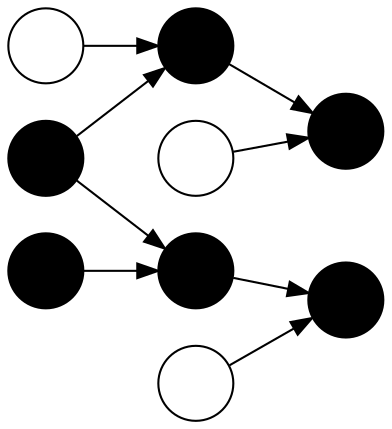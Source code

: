 strict digraph SuccessorArguments
{
	graph [rankdir="LR"];

	0 [label="",shape="circle"];
	1 [label="",shape="circle"];
	2 [label="",shape="circle"];
	3 [label="",shape="circle"];
	4 [label="",shape="circle"];
	5 [label="",shape="circle"];
	6 [label="",shape="circle"];
	7 [label="",shape="circle"];
	8 [label="",shape="circle"];

	0 -> 3;
	1 -> 3;
	1 -> 4;
	2 -> 4;
	3 -> 7;
	5 -> 7;
	4 -> 8;
	6 -> 8;

	1 [style="filled",fillcolor="black"];
	2 [style="filled",fillcolor="black"];
	3 [style="filled",fillcolor="black"];
	7 [style="filled",fillcolor="black"];
	4 [style="filled",fillcolor="black"];
	8 [style="filled",fillcolor="black"];
}